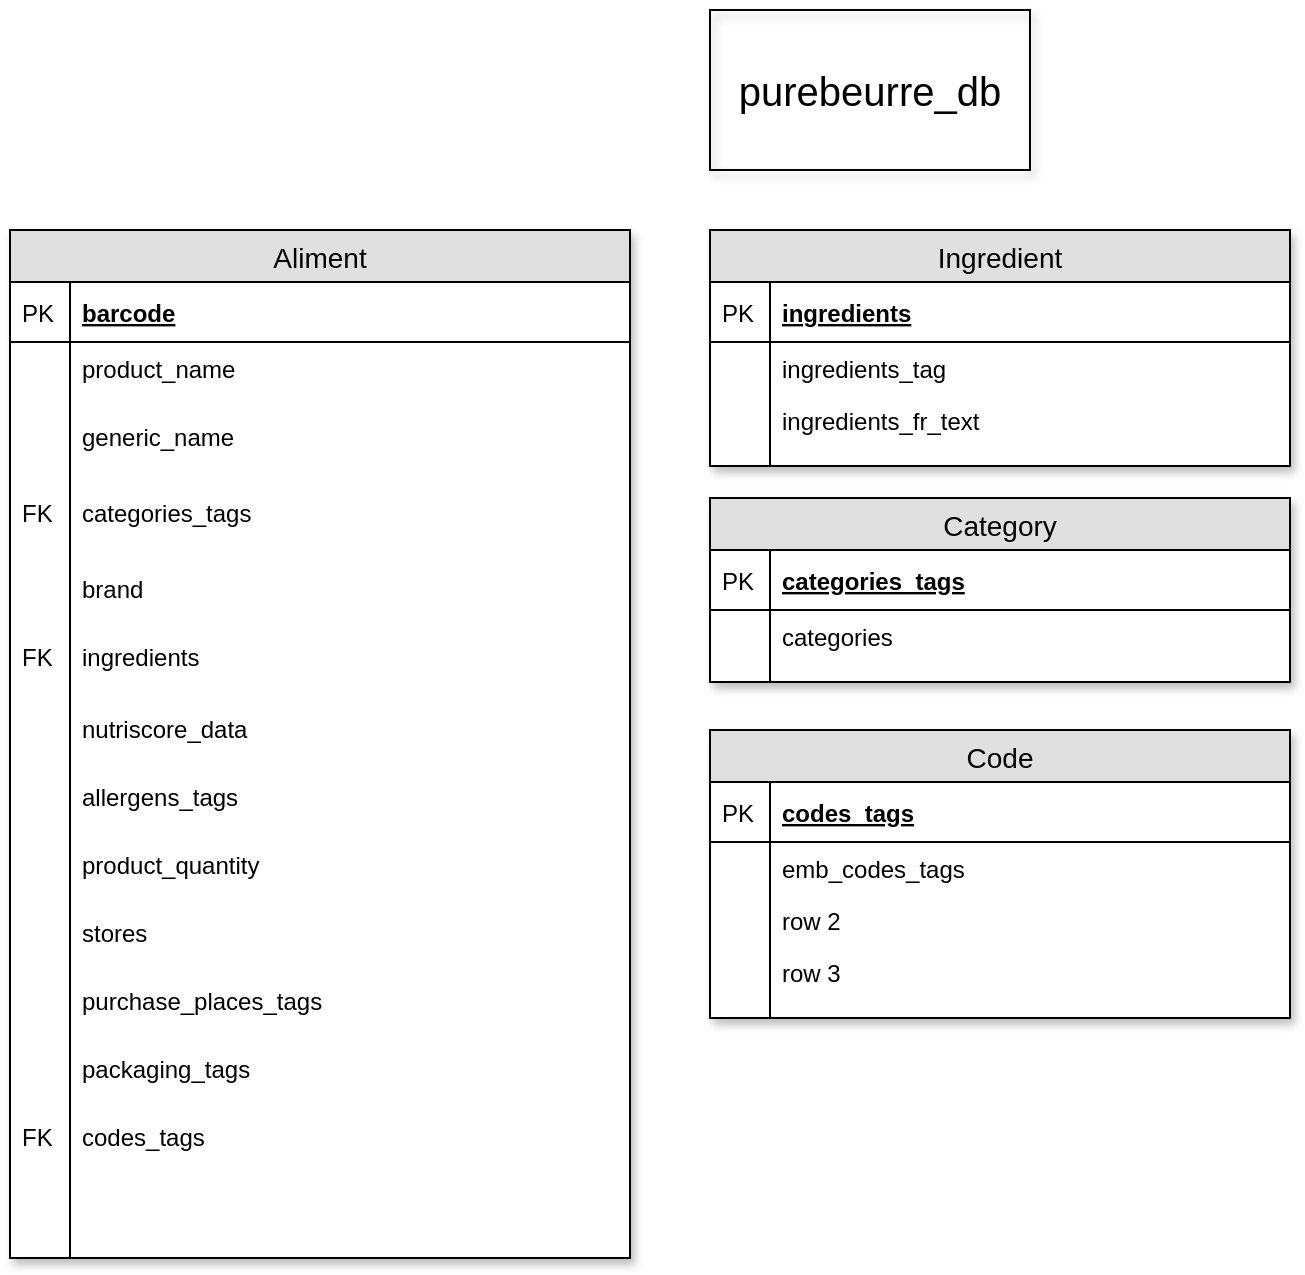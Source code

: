 <mxfile version="12.5.8" type="device"><diagram id="JLdrpwOu4dURKO244Ehc" name="Page-1"><mxGraphModel dx="912" dy="669" grid="1" gridSize="10" guides="1" tooltips="1" connect="1" arrows="1" fold="1" page="1" pageScale="1" pageWidth="827" pageHeight="1169" math="0" shadow="0"><root><mxCell id="0"/><mxCell id="1" parent="0"/><mxCell id="iNb0HsSZnYbgs74nRXjO-9" value="&lt;font style=&quot;font-size: 20px&quot;&gt;purebeurre_db&lt;/font&gt;" style="text;html=1;strokeColor=#000000;fillColor=none;align=center;verticalAlign=middle;whiteSpace=wrap;rounded=0;shadow=1;" vertex="1" parent="1"><mxGeometry x="360" y="40" width="160" height="80" as="geometry"/></mxCell><mxCell id="iNb0HsSZnYbgs74nRXjO-10" value="Aliment" style="swimlane;fontStyle=0;childLayout=stackLayout;horizontal=1;startSize=26;fillColor=#e0e0e0;horizontalStack=0;resizeParent=1;resizeParentMax=0;resizeLast=0;collapsible=1;marginBottom=0;swimlaneFillColor=#ffffff;align=center;fontSize=14;shadow=1;strokeColor=#000000;" vertex="1" parent="1"><mxGeometry x="10" y="150" width="310" height="514" as="geometry"><mxRectangle x="10" y="150" width="80" height="26" as="alternateBounds"/></mxGeometry></mxCell><mxCell id="iNb0HsSZnYbgs74nRXjO-11" value="barcode" style="shape=partialRectangle;top=0;left=0;right=0;bottom=1;align=left;verticalAlign=middle;fillColor=none;spacingLeft=34;spacingRight=4;overflow=hidden;rotatable=0;points=[[0,0.5],[1,0.5]];portConstraint=eastwest;dropTarget=0;fontStyle=5;fontSize=12;" vertex="1" parent="iNb0HsSZnYbgs74nRXjO-10"><mxGeometry y="26" width="310" height="30" as="geometry"/></mxCell><mxCell id="iNb0HsSZnYbgs74nRXjO-12" value="PK" style="shape=partialRectangle;top=0;left=0;bottom=0;fillColor=none;align=left;verticalAlign=middle;spacingLeft=4;spacingRight=4;overflow=hidden;rotatable=0;points=[];portConstraint=eastwest;part=1;fontSize=12;" vertex="1" connectable="0" parent="iNb0HsSZnYbgs74nRXjO-11"><mxGeometry width="30" height="30" as="geometry"/></mxCell><mxCell id="iNb0HsSZnYbgs74nRXjO-13" value="product_name" style="shape=partialRectangle;top=0;left=0;right=0;bottom=0;align=left;verticalAlign=top;fillColor=none;spacingLeft=34;spacingRight=4;overflow=hidden;rotatable=0;points=[[0,0.5],[1,0.5]];portConstraint=eastwest;dropTarget=0;fontSize=12;" vertex="1" parent="iNb0HsSZnYbgs74nRXjO-10"><mxGeometry y="56" width="310" height="34" as="geometry"/></mxCell><mxCell id="iNb0HsSZnYbgs74nRXjO-14" value="" style="shape=partialRectangle;top=0;left=0;bottom=0;fillColor=none;align=left;verticalAlign=top;spacingLeft=4;spacingRight=4;overflow=hidden;rotatable=0;points=[];portConstraint=eastwest;part=1;fontSize=12;" vertex="1" connectable="0" parent="iNb0HsSZnYbgs74nRXjO-13"><mxGeometry width="30" height="34" as="geometry"/></mxCell><mxCell id="iNb0HsSZnYbgs74nRXjO-15" value="generic_name" style="shape=partialRectangle;top=0;left=0;right=0;bottom=0;align=left;verticalAlign=top;fillColor=none;spacingLeft=34;spacingRight=4;overflow=hidden;rotatable=0;points=[[0,0.5],[1,0.5]];portConstraint=eastwest;dropTarget=0;fontSize=12;" vertex="1" parent="iNb0HsSZnYbgs74nRXjO-10"><mxGeometry y="90" width="310" height="38" as="geometry"/></mxCell><mxCell id="iNb0HsSZnYbgs74nRXjO-16" value="" style="shape=partialRectangle;top=0;left=0;bottom=0;fillColor=none;align=left;verticalAlign=top;spacingLeft=4;spacingRight=4;overflow=hidden;rotatable=0;points=[];portConstraint=eastwest;part=1;fontSize=12;" vertex="1" connectable="0" parent="iNb0HsSZnYbgs74nRXjO-15"><mxGeometry width="30" height="38" as="geometry"/></mxCell><mxCell id="iNb0HsSZnYbgs74nRXjO-68" value="categories_tags" style="shape=partialRectangle;top=0;left=0;right=0;bottom=0;align=left;verticalAlign=top;fillColor=none;spacingLeft=34;spacingRight=4;overflow=hidden;rotatable=0;points=[[0,0.5],[1,0.5]];portConstraint=eastwest;dropTarget=0;fontSize=12;" vertex="1" parent="iNb0HsSZnYbgs74nRXjO-10"><mxGeometry y="128" width="310" height="38" as="geometry"/></mxCell><mxCell id="iNb0HsSZnYbgs74nRXjO-69" value="FK" style="shape=partialRectangle;top=0;left=0;bottom=0;fillColor=none;align=left;verticalAlign=top;spacingLeft=4;spacingRight=4;overflow=hidden;rotatable=0;points=[];portConstraint=eastwest;part=1;fontSize=12;" vertex="1" connectable="0" parent="iNb0HsSZnYbgs74nRXjO-68"><mxGeometry width="30" height="38" as="geometry"/></mxCell><mxCell id="iNb0HsSZnYbgs74nRXjO-17" value="brand" style="shape=partialRectangle;top=0;left=0;right=0;bottom=0;align=left;verticalAlign=top;fillColor=none;spacingLeft=34;spacingRight=4;overflow=hidden;rotatable=0;points=[[0,0.5],[1,0.5]];portConstraint=eastwest;dropTarget=0;fontSize=12;" vertex="1" parent="iNb0HsSZnYbgs74nRXjO-10"><mxGeometry y="166" width="310" height="34" as="geometry"/></mxCell><mxCell id="iNb0HsSZnYbgs74nRXjO-18" value="" style="shape=partialRectangle;top=0;left=0;bottom=0;fillColor=none;align=left;verticalAlign=top;spacingLeft=4;spacingRight=4;overflow=hidden;rotatable=0;points=[];portConstraint=eastwest;part=1;fontSize=12;" vertex="1" connectable="0" parent="iNb0HsSZnYbgs74nRXjO-17"><mxGeometry width="30" height="34" as="geometry"/></mxCell><mxCell id="iNb0HsSZnYbgs74nRXjO-37" value="ingredients" style="shape=partialRectangle;top=0;left=0;right=0;bottom=0;align=left;verticalAlign=top;fillColor=none;spacingLeft=34;spacingRight=4;overflow=hidden;rotatable=0;points=[[0,0.5],[1,0.5]];portConstraint=eastwest;dropTarget=0;fontSize=12;" vertex="1" parent="iNb0HsSZnYbgs74nRXjO-10"><mxGeometry y="200" width="310" height="36" as="geometry"/></mxCell><mxCell id="iNb0HsSZnYbgs74nRXjO-38" value="FK" style="shape=partialRectangle;top=0;left=0;bottom=0;fillColor=none;align=left;verticalAlign=top;spacingLeft=4;spacingRight=4;overflow=hidden;rotatable=0;points=[];portConstraint=eastwest;part=1;fontSize=12;" vertex="1" connectable="0" parent="iNb0HsSZnYbgs74nRXjO-37"><mxGeometry width="30" height="36" as="geometry"/></mxCell><mxCell id="iNb0HsSZnYbgs74nRXjO-39" value="nutriscore_data" style="shape=partialRectangle;top=0;left=0;right=0;bottom=0;align=left;verticalAlign=top;fillColor=none;spacingLeft=34;spacingRight=4;overflow=hidden;rotatable=0;points=[[0,0.5],[1,0.5]];portConstraint=eastwest;dropTarget=0;fontSize=12;" vertex="1" parent="iNb0HsSZnYbgs74nRXjO-10"><mxGeometry y="236" width="310" height="34" as="geometry"/></mxCell><mxCell id="iNb0HsSZnYbgs74nRXjO-40" value="" style="shape=partialRectangle;top=0;left=0;bottom=0;fillColor=none;align=left;verticalAlign=top;spacingLeft=4;spacingRight=4;overflow=hidden;rotatable=0;points=[];portConstraint=eastwest;part=1;fontSize=12;" vertex="1" connectable="0" parent="iNb0HsSZnYbgs74nRXjO-39"><mxGeometry width="30" height="34" as="geometry"/></mxCell><mxCell id="iNb0HsSZnYbgs74nRXjO-47" value="allergens_tags" style="shape=partialRectangle;top=0;left=0;right=0;bottom=0;align=left;verticalAlign=top;fillColor=none;spacingLeft=34;spacingRight=4;overflow=hidden;rotatable=0;points=[[0,0.5],[1,0.5]];portConstraint=eastwest;dropTarget=0;fontSize=12;" vertex="1" parent="iNb0HsSZnYbgs74nRXjO-10"><mxGeometry y="270" width="310" height="34" as="geometry"/></mxCell><mxCell id="iNb0HsSZnYbgs74nRXjO-48" value="" style="shape=partialRectangle;top=0;left=0;bottom=0;fillColor=none;align=left;verticalAlign=top;spacingLeft=4;spacingRight=4;overflow=hidden;rotatable=0;points=[];portConstraint=eastwest;part=1;fontSize=12;" vertex="1" connectable="0" parent="iNb0HsSZnYbgs74nRXjO-47"><mxGeometry width="30" height="34" as="geometry"/></mxCell><mxCell id="iNb0HsSZnYbgs74nRXjO-62" value="product_quantity" style="shape=partialRectangle;top=0;left=0;right=0;bottom=0;align=left;verticalAlign=top;fillColor=none;spacingLeft=34;spacingRight=4;overflow=hidden;rotatable=0;points=[[0,0.5],[1,0.5]];portConstraint=eastwest;dropTarget=0;fontSize=12;" vertex="1" parent="iNb0HsSZnYbgs74nRXjO-10"><mxGeometry y="304" width="310" height="34" as="geometry"/></mxCell><mxCell id="iNb0HsSZnYbgs74nRXjO-63" value="" style="shape=partialRectangle;top=0;left=0;bottom=0;fillColor=none;align=left;verticalAlign=top;spacingLeft=4;spacingRight=4;overflow=hidden;rotatable=0;points=[];portConstraint=eastwest;part=1;fontSize=12;" vertex="1" connectable="0" parent="iNb0HsSZnYbgs74nRXjO-62"><mxGeometry width="30" height="34" as="geometry"/></mxCell><mxCell id="iNb0HsSZnYbgs74nRXjO-64" value="stores" style="shape=partialRectangle;top=0;left=0;right=0;bottom=0;align=left;verticalAlign=top;fillColor=none;spacingLeft=34;spacingRight=4;overflow=hidden;rotatable=0;points=[[0,0.5],[1,0.5]];portConstraint=eastwest;dropTarget=0;fontSize=12;" vertex="1" parent="iNb0HsSZnYbgs74nRXjO-10"><mxGeometry y="338" width="310" height="34" as="geometry"/></mxCell><mxCell id="iNb0HsSZnYbgs74nRXjO-65" value="" style="shape=partialRectangle;top=0;left=0;bottom=0;fillColor=none;align=left;verticalAlign=top;spacingLeft=4;spacingRight=4;overflow=hidden;rotatable=0;points=[];portConstraint=eastwest;part=1;fontSize=12;" vertex="1" connectable="0" parent="iNb0HsSZnYbgs74nRXjO-64"><mxGeometry width="30" height="34" as="geometry"/></mxCell><mxCell id="iNb0HsSZnYbgs74nRXjO-83" value="purchase_places_tags" style="shape=partialRectangle;top=0;left=0;right=0;bottom=0;align=left;verticalAlign=top;fillColor=none;spacingLeft=34;spacingRight=4;overflow=hidden;rotatable=0;points=[[0,0.5],[1,0.5]];portConstraint=eastwest;dropTarget=0;fontSize=12;" vertex="1" parent="iNb0HsSZnYbgs74nRXjO-10"><mxGeometry y="372" width="310" height="34" as="geometry"/></mxCell><mxCell id="iNb0HsSZnYbgs74nRXjO-84" value="" style="shape=partialRectangle;top=0;left=0;bottom=0;fillColor=none;align=left;verticalAlign=top;spacingLeft=4;spacingRight=4;overflow=hidden;rotatable=0;points=[];portConstraint=eastwest;part=1;fontSize=12;" vertex="1" connectable="0" parent="iNb0HsSZnYbgs74nRXjO-83"><mxGeometry width="30" height="34" as="geometry"/></mxCell><mxCell id="iNb0HsSZnYbgs74nRXjO-81" value="packaging_tags" style="shape=partialRectangle;top=0;left=0;right=0;bottom=0;align=left;verticalAlign=top;fillColor=none;spacingLeft=34;spacingRight=4;overflow=hidden;rotatable=0;points=[[0,0.5],[1,0.5]];portConstraint=eastwest;dropTarget=0;fontSize=12;" vertex="1" parent="iNb0HsSZnYbgs74nRXjO-10"><mxGeometry y="406" width="310" height="34" as="geometry"/></mxCell><mxCell id="iNb0HsSZnYbgs74nRXjO-82" value="" style="shape=partialRectangle;top=0;left=0;bottom=0;fillColor=none;align=left;verticalAlign=top;spacingLeft=4;spacingRight=4;overflow=hidden;rotatable=0;points=[];portConstraint=eastwest;part=1;fontSize=12;" vertex="1" connectable="0" parent="iNb0HsSZnYbgs74nRXjO-81"><mxGeometry width="30" height="34" as="geometry"/></mxCell><mxCell id="iNb0HsSZnYbgs74nRXjO-85" value="codes_tags" style="shape=partialRectangle;top=0;left=0;right=0;bottom=0;align=left;verticalAlign=top;fillColor=none;spacingLeft=34;spacingRight=4;overflow=hidden;rotatable=0;points=[[0,0.5],[1,0.5]];portConstraint=eastwest;dropTarget=0;fontSize=12;" vertex="1" parent="iNb0HsSZnYbgs74nRXjO-10"><mxGeometry y="440" width="310" height="34" as="geometry"/></mxCell><mxCell id="iNb0HsSZnYbgs74nRXjO-86" value="FK" style="shape=partialRectangle;top=0;left=0;bottom=0;fillColor=none;align=left;verticalAlign=top;spacingLeft=4;spacingRight=4;overflow=hidden;rotatable=0;points=[];portConstraint=eastwest;part=1;fontSize=12;" vertex="1" connectable="0" parent="iNb0HsSZnYbgs74nRXjO-85"><mxGeometry width="30" height="34" as="geometry"/></mxCell><mxCell id="iNb0HsSZnYbgs74nRXjO-19" value="" style="shape=partialRectangle;top=0;left=0;right=0;bottom=0;align=left;verticalAlign=top;fillColor=none;spacingLeft=34;spacingRight=4;overflow=hidden;rotatable=0;points=[[0,0.5],[1,0.5]];portConstraint=eastwest;dropTarget=0;fontSize=12;" vertex="1" parent="iNb0HsSZnYbgs74nRXjO-10"><mxGeometry y="474" width="310" height="40" as="geometry"/></mxCell><mxCell id="iNb0HsSZnYbgs74nRXjO-20" value="" style="shape=partialRectangle;top=0;left=0;bottom=0;fillColor=none;align=left;verticalAlign=top;spacingLeft=4;spacingRight=4;overflow=hidden;rotatable=0;points=[];portConstraint=eastwest;part=1;fontSize=12;" vertex="1" connectable="0" parent="iNb0HsSZnYbgs74nRXjO-19"><mxGeometry width="30" height="40" as="geometry"/></mxCell><mxCell id="iNb0HsSZnYbgs74nRXjO-49" value="Ingredient" style="swimlane;fontStyle=0;childLayout=stackLayout;horizontal=1;startSize=26;fillColor=#e0e0e0;horizontalStack=0;resizeParent=1;resizeParentMax=0;resizeLast=0;collapsible=1;marginBottom=0;swimlaneFillColor=#ffffff;align=center;fontSize=14;shadow=1;strokeColor=#000000;" vertex="1" parent="1"><mxGeometry x="360" y="150" width="290" height="118" as="geometry"/></mxCell><mxCell id="iNb0HsSZnYbgs74nRXjO-50" value="ingredients" style="shape=partialRectangle;top=0;left=0;right=0;bottom=1;align=left;verticalAlign=middle;fillColor=none;spacingLeft=34;spacingRight=4;overflow=hidden;rotatable=0;points=[[0,0.5],[1,0.5]];portConstraint=eastwest;dropTarget=0;fontStyle=5;fontSize=12;" vertex="1" parent="iNb0HsSZnYbgs74nRXjO-49"><mxGeometry y="26" width="290" height="30" as="geometry"/></mxCell><mxCell id="iNb0HsSZnYbgs74nRXjO-51" value="PK" style="shape=partialRectangle;top=0;left=0;bottom=0;fillColor=none;align=left;verticalAlign=middle;spacingLeft=4;spacingRight=4;overflow=hidden;rotatable=0;points=[];portConstraint=eastwest;part=1;fontSize=12;" vertex="1" connectable="0" parent="iNb0HsSZnYbgs74nRXjO-50"><mxGeometry width="30" height="30" as="geometry"/></mxCell><mxCell id="iNb0HsSZnYbgs74nRXjO-52" value="ingredients_tag" style="shape=partialRectangle;top=0;left=0;right=0;bottom=0;align=left;verticalAlign=top;fillColor=none;spacingLeft=34;spacingRight=4;overflow=hidden;rotatable=0;points=[[0,0.5],[1,0.5]];portConstraint=eastwest;dropTarget=0;fontSize=12;" vertex="1" parent="iNb0HsSZnYbgs74nRXjO-49"><mxGeometry y="56" width="290" height="26" as="geometry"/></mxCell><mxCell id="iNb0HsSZnYbgs74nRXjO-53" value="" style="shape=partialRectangle;top=0;left=0;bottom=0;fillColor=none;align=left;verticalAlign=top;spacingLeft=4;spacingRight=4;overflow=hidden;rotatable=0;points=[];portConstraint=eastwest;part=1;fontSize=12;" vertex="1" connectable="0" parent="iNb0HsSZnYbgs74nRXjO-52"><mxGeometry width="30" height="26" as="geometry"/></mxCell><mxCell id="iNb0HsSZnYbgs74nRXjO-66" value="ingredients_fr_text" style="shape=partialRectangle;top=0;left=0;right=0;bottom=0;align=left;verticalAlign=top;fillColor=none;spacingLeft=34;spacingRight=4;overflow=hidden;rotatable=0;points=[[0,0.5],[1,0.5]];portConstraint=eastwest;dropTarget=0;fontSize=12;" vertex="1" parent="iNb0HsSZnYbgs74nRXjO-49"><mxGeometry y="82" width="290" height="26" as="geometry"/></mxCell><mxCell id="iNb0HsSZnYbgs74nRXjO-67" value="" style="shape=partialRectangle;top=0;left=0;bottom=0;fillColor=none;align=left;verticalAlign=top;spacingLeft=4;spacingRight=4;overflow=hidden;rotatable=0;points=[];portConstraint=eastwest;part=1;fontSize=12;" vertex="1" connectable="0" parent="iNb0HsSZnYbgs74nRXjO-66"><mxGeometry width="30" height="26" as="geometry"/></mxCell><mxCell id="iNb0HsSZnYbgs74nRXjO-58" value="" style="shape=partialRectangle;top=0;left=0;right=0;bottom=0;align=left;verticalAlign=top;fillColor=none;spacingLeft=34;spacingRight=4;overflow=hidden;rotatable=0;points=[[0,0.5],[1,0.5]];portConstraint=eastwest;dropTarget=0;fontSize=12;" vertex="1" parent="iNb0HsSZnYbgs74nRXjO-49"><mxGeometry y="108" width="290" height="10" as="geometry"/></mxCell><mxCell id="iNb0HsSZnYbgs74nRXjO-59" value="" style="shape=partialRectangle;top=0;left=0;bottom=0;fillColor=none;align=left;verticalAlign=top;spacingLeft=4;spacingRight=4;overflow=hidden;rotatable=0;points=[];portConstraint=eastwest;part=1;fontSize=12;" vertex="1" connectable="0" parent="iNb0HsSZnYbgs74nRXjO-58"><mxGeometry width="30" height="10" as="geometry"/></mxCell><mxCell id="iNb0HsSZnYbgs74nRXjO-70" value="Category" style="swimlane;fontStyle=0;childLayout=stackLayout;horizontal=1;startSize=26;fillColor=#e0e0e0;horizontalStack=0;resizeParent=1;resizeParentMax=0;resizeLast=0;collapsible=1;marginBottom=0;swimlaneFillColor=#ffffff;align=center;fontSize=14;shadow=1;strokeColor=#000000;" vertex="1" parent="1"><mxGeometry x="360" y="284" width="290" height="92" as="geometry"/></mxCell><mxCell id="iNb0HsSZnYbgs74nRXjO-71" value="categories_tags" style="shape=partialRectangle;top=0;left=0;right=0;bottom=1;align=left;verticalAlign=middle;fillColor=none;spacingLeft=34;spacingRight=4;overflow=hidden;rotatable=0;points=[[0,0.5],[1,0.5]];portConstraint=eastwest;dropTarget=0;fontStyle=5;fontSize=12;" vertex="1" parent="iNb0HsSZnYbgs74nRXjO-70"><mxGeometry y="26" width="290" height="30" as="geometry"/></mxCell><mxCell id="iNb0HsSZnYbgs74nRXjO-72" value="PK" style="shape=partialRectangle;top=0;left=0;bottom=0;fillColor=none;align=left;verticalAlign=middle;spacingLeft=4;spacingRight=4;overflow=hidden;rotatable=0;points=[];portConstraint=eastwest;part=1;fontSize=12;" vertex="1" connectable="0" parent="iNb0HsSZnYbgs74nRXjO-71"><mxGeometry width="30" height="30" as="geometry"/></mxCell><mxCell id="iNb0HsSZnYbgs74nRXjO-73" value="categories" style="shape=partialRectangle;top=0;left=0;right=0;bottom=0;align=left;verticalAlign=top;fillColor=none;spacingLeft=34;spacingRight=4;overflow=hidden;rotatable=0;points=[[0,0.5],[1,0.5]];portConstraint=eastwest;dropTarget=0;fontSize=12;" vertex="1" parent="iNb0HsSZnYbgs74nRXjO-70"><mxGeometry y="56" width="290" height="26" as="geometry"/></mxCell><mxCell id="iNb0HsSZnYbgs74nRXjO-74" value="" style="shape=partialRectangle;top=0;left=0;bottom=0;fillColor=none;align=left;verticalAlign=top;spacingLeft=4;spacingRight=4;overflow=hidden;rotatable=0;points=[];portConstraint=eastwest;part=1;fontSize=12;" vertex="1" connectable="0" parent="iNb0HsSZnYbgs74nRXjO-73"><mxGeometry width="30" height="26" as="geometry"/></mxCell><mxCell id="iNb0HsSZnYbgs74nRXjO-79" value="" style="shape=partialRectangle;top=0;left=0;right=0;bottom=0;align=left;verticalAlign=top;fillColor=none;spacingLeft=34;spacingRight=4;overflow=hidden;rotatable=0;points=[[0,0.5],[1,0.5]];portConstraint=eastwest;dropTarget=0;fontSize=12;" vertex="1" parent="iNb0HsSZnYbgs74nRXjO-70"><mxGeometry y="82" width="290" height="10" as="geometry"/></mxCell><mxCell id="iNb0HsSZnYbgs74nRXjO-80" value="" style="shape=partialRectangle;top=0;left=0;bottom=0;fillColor=none;align=left;verticalAlign=top;spacingLeft=4;spacingRight=4;overflow=hidden;rotatable=0;points=[];portConstraint=eastwest;part=1;fontSize=12;" vertex="1" connectable="0" parent="iNb0HsSZnYbgs74nRXjO-79"><mxGeometry width="30" height="10" as="geometry"/></mxCell><mxCell id="iNb0HsSZnYbgs74nRXjO-89" value="Code" style="swimlane;fontStyle=0;childLayout=stackLayout;horizontal=1;startSize=26;fillColor=#e0e0e0;horizontalStack=0;resizeParent=1;resizeParentMax=0;resizeLast=0;collapsible=1;marginBottom=0;swimlaneFillColor=#ffffff;align=center;fontSize=14;shadow=1;strokeColor=#000000;" vertex="1" parent="1"><mxGeometry x="360" y="400" width="290" height="144" as="geometry"/></mxCell><mxCell id="iNb0HsSZnYbgs74nRXjO-90" value="codes_tags" style="shape=partialRectangle;top=0;left=0;right=0;bottom=1;align=left;verticalAlign=middle;fillColor=none;spacingLeft=34;spacingRight=4;overflow=hidden;rotatable=0;points=[[0,0.5],[1,0.5]];portConstraint=eastwest;dropTarget=0;fontStyle=5;fontSize=12;" vertex="1" parent="iNb0HsSZnYbgs74nRXjO-89"><mxGeometry y="26" width="290" height="30" as="geometry"/></mxCell><mxCell id="iNb0HsSZnYbgs74nRXjO-91" value="PK" style="shape=partialRectangle;top=0;left=0;bottom=0;fillColor=none;align=left;verticalAlign=middle;spacingLeft=4;spacingRight=4;overflow=hidden;rotatable=0;points=[];portConstraint=eastwest;part=1;fontSize=12;" vertex="1" connectable="0" parent="iNb0HsSZnYbgs74nRXjO-90"><mxGeometry width="30" height="30" as="geometry"/></mxCell><mxCell id="iNb0HsSZnYbgs74nRXjO-92" value="emb_codes_tags" style="shape=partialRectangle;top=0;left=0;right=0;bottom=0;align=left;verticalAlign=top;fillColor=none;spacingLeft=34;spacingRight=4;overflow=hidden;rotatable=0;points=[[0,0.5],[1,0.5]];portConstraint=eastwest;dropTarget=0;fontSize=12;" vertex="1" parent="iNb0HsSZnYbgs74nRXjO-89"><mxGeometry y="56" width="290" height="26" as="geometry"/></mxCell><mxCell id="iNb0HsSZnYbgs74nRXjO-93" value="" style="shape=partialRectangle;top=0;left=0;bottom=0;fillColor=none;align=left;verticalAlign=top;spacingLeft=4;spacingRight=4;overflow=hidden;rotatable=0;points=[];portConstraint=eastwest;part=1;fontSize=12;" vertex="1" connectable="0" parent="iNb0HsSZnYbgs74nRXjO-92"><mxGeometry width="30" height="26" as="geometry"/></mxCell><mxCell id="iNb0HsSZnYbgs74nRXjO-94" value="row 2" style="shape=partialRectangle;top=0;left=0;right=0;bottom=0;align=left;verticalAlign=top;fillColor=none;spacingLeft=34;spacingRight=4;overflow=hidden;rotatable=0;points=[[0,0.5],[1,0.5]];portConstraint=eastwest;dropTarget=0;fontSize=12;" vertex="1" parent="iNb0HsSZnYbgs74nRXjO-89"><mxGeometry y="82" width="290" height="26" as="geometry"/></mxCell><mxCell id="iNb0HsSZnYbgs74nRXjO-95" value="" style="shape=partialRectangle;top=0;left=0;bottom=0;fillColor=none;align=left;verticalAlign=top;spacingLeft=4;spacingRight=4;overflow=hidden;rotatable=0;points=[];portConstraint=eastwest;part=1;fontSize=12;" vertex="1" connectable="0" parent="iNb0HsSZnYbgs74nRXjO-94"><mxGeometry width="30" height="26" as="geometry"/></mxCell><mxCell id="iNb0HsSZnYbgs74nRXjO-96" value="row 3" style="shape=partialRectangle;top=0;left=0;right=0;bottom=0;align=left;verticalAlign=top;fillColor=none;spacingLeft=34;spacingRight=4;overflow=hidden;rotatable=0;points=[[0,0.5],[1,0.5]];portConstraint=eastwest;dropTarget=0;fontSize=12;" vertex="1" parent="iNb0HsSZnYbgs74nRXjO-89"><mxGeometry y="108" width="290" height="26" as="geometry"/></mxCell><mxCell id="iNb0HsSZnYbgs74nRXjO-97" value="" style="shape=partialRectangle;top=0;left=0;bottom=0;fillColor=none;align=left;verticalAlign=top;spacingLeft=4;spacingRight=4;overflow=hidden;rotatable=0;points=[];portConstraint=eastwest;part=1;fontSize=12;" vertex="1" connectable="0" parent="iNb0HsSZnYbgs74nRXjO-96"><mxGeometry width="30" height="26" as="geometry"/></mxCell><mxCell id="iNb0HsSZnYbgs74nRXjO-98" value="" style="shape=partialRectangle;top=0;left=0;right=0;bottom=0;align=left;verticalAlign=top;fillColor=none;spacingLeft=34;spacingRight=4;overflow=hidden;rotatable=0;points=[[0,0.5],[1,0.5]];portConstraint=eastwest;dropTarget=0;fontSize=12;" vertex="1" parent="iNb0HsSZnYbgs74nRXjO-89"><mxGeometry y="134" width="290" height="10" as="geometry"/></mxCell><mxCell id="iNb0HsSZnYbgs74nRXjO-99" value="" style="shape=partialRectangle;top=0;left=0;bottom=0;fillColor=none;align=left;verticalAlign=top;spacingLeft=4;spacingRight=4;overflow=hidden;rotatable=0;points=[];portConstraint=eastwest;part=1;fontSize=12;" vertex="1" connectable="0" parent="iNb0HsSZnYbgs74nRXjO-98"><mxGeometry width="30" height="10" as="geometry"/></mxCell></root></mxGraphModel></diagram></mxfile>